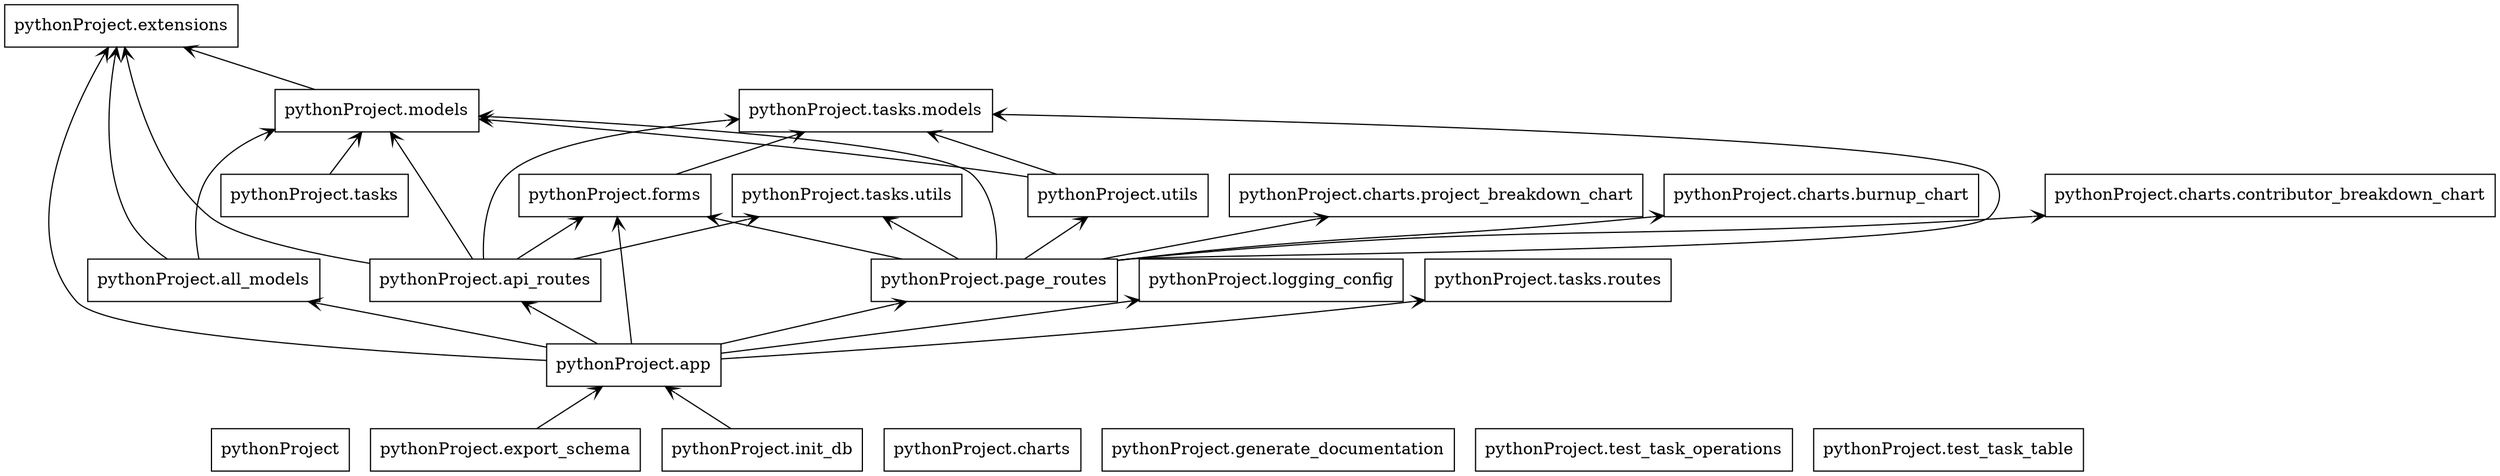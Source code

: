 digraph "packages_root_models" {
rankdir=BT
charset="utf-8"
"pythonProject" [color="black", label=<pythonProject>, shape="box", style="solid"];
"pythonProject.all_models" [color="black", label=<pythonProject.all_models>, shape="box", style="solid"];
"pythonProject.api_routes" [color="black", label=<pythonProject.api_routes>, shape="box", style="solid"];
"pythonProject.app" [color="black", label=<pythonProject.app>, shape="box", style="solid"];
"pythonProject.charts" [color="black", label=<pythonProject.charts>, shape="box", style="solid"];
"pythonProject.charts.burnup_chart" [color="black", label=<pythonProject.charts.burnup_chart>, shape="box", style="solid"];
"pythonProject.charts.contributor_breakdown_chart" [color="black", label=<pythonProject.charts.contributor_breakdown_chart>, shape="box", style="solid"];
"pythonProject.charts.project_breakdown_chart" [color="black", label=<pythonProject.charts.project_breakdown_chart>, shape="box", style="solid"];
"pythonProject.export_schema" [color="black", label=<pythonProject.export_schema>, shape="box", style="solid"];
"pythonProject.extensions" [color="black", label=<pythonProject.extensions>, shape="box", style="solid"];
"pythonProject.forms" [color="black", label=<pythonProject.forms>, shape="box", style="solid"];
"pythonProject.generate_documentation" [color="black", label=<pythonProject.generate_documentation>, shape="box", style="solid"];
"pythonProject.init_db" [color="black", label=<pythonProject.init_db>, shape="box", style="solid"];
"pythonProject.logging_config" [color="black", label=<pythonProject.logging_config>, shape="box", style="solid"];
"pythonProject.models" [color="black", label=<pythonProject.models>, shape="box", style="solid"];
"pythonProject.page_routes" [color="black", label=<pythonProject.page_routes>, shape="box", style="solid"];
"pythonProject.tasks" [color="black", label=<pythonProject.tasks>, shape="box", style="solid"];
"pythonProject.tasks.models" [color="black", label=<pythonProject.tasks.models>, shape="box", style="solid"];
"pythonProject.tasks.routes" [color="black", label=<pythonProject.tasks.routes>, shape="box", style="solid"];
"pythonProject.tasks.utils" [color="black", label=<pythonProject.tasks.utils>, shape="box", style="solid"];
"pythonProject.test_task_operations" [color="black", label=<pythonProject.test_task_operations>, shape="box", style="solid"];
"pythonProject.test_task_table" [color="black", label=<pythonProject.test_task_table>, shape="box", style="solid"];
"pythonProject.utils" [color="black", label=<pythonProject.utils>, shape="box", style="solid"];
"pythonProject.all_models" -> "pythonProject.extensions" [arrowhead="open", arrowtail="none"];
"pythonProject.all_models" -> "pythonProject.models" [arrowhead="open", arrowtail="none"];
"pythonProject.api_routes" -> "pythonProject.extensions" [arrowhead="open", arrowtail="none"];
"pythonProject.api_routes" -> "pythonProject.forms" [arrowhead="open", arrowtail="none"];
"pythonProject.api_routes" -> "pythonProject.models" [arrowhead="open", arrowtail="none"];
"pythonProject.api_routes" -> "pythonProject.tasks.models" [arrowhead="open", arrowtail="none"];
"pythonProject.api_routes" -> "pythonProject.tasks.utils" [arrowhead="open", arrowtail="none"];
"pythonProject.app" -> "pythonProject.all_models" [arrowhead="open", arrowtail="none"];
"pythonProject.app" -> "pythonProject.api_routes" [arrowhead="open", arrowtail="none"];
"pythonProject.app" -> "pythonProject.extensions" [arrowhead="open", arrowtail="none"];
"pythonProject.app" -> "pythonProject.forms" [arrowhead="open", arrowtail="none"];
"pythonProject.app" -> "pythonProject.logging_config" [arrowhead="open", arrowtail="none"];
"pythonProject.app" -> "pythonProject.page_routes" [arrowhead="open", arrowtail="none"];
"pythonProject.app" -> "pythonProject.tasks.routes" [arrowhead="open", arrowtail="none"];
"pythonProject.export_schema" -> "pythonProject.app" [arrowhead="open", arrowtail="none"];
"pythonProject.forms" -> "pythonProject.tasks.models" [arrowhead="open", arrowtail="none"];
"pythonProject.init_db" -> "pythonProject.app" [arrowhead="open", arrowtail="none"];
"pythonProject.models" -> "pythonProject.extensions" [arrowhead="open", arrowtail="none"];
"pythonProject.page_routes" -> "pythonProject.charts.burnup_chart" [arrowhead="open", arrowtail="none"];
"pythonProject.page_routes" -> "pythonProject.charts.contributor_breakdown_chart" [arrowhead="open", arrowtail="none"];
"pythonProject.page_routes" -> "pythonProject.charts.project_breakdown_chart" [arrowhead="open", arrowtail="none"];
"pythonProject.page_routes" -> "pythonProject.forms" [arrowhead="open", arrowtail="none"];
"pythonProject.page_routes" -> "pythonProject.models" [arrowhead="open", arrowtail="none"];
"pythonProject.page_routes" -> "pythonProject.tasks.models" [arrowhead="open", arrowtail="none"];
"pythonProject.page_routes" -> "pythonProject.tasks.utils" [arrowhead="open", arrowtail="none"];
"pythonProject.page_routes" -> "pythonProject.utils" [arrowhead="open", arrowtail="none"];
"pythonProject.tasks" -> "pythonProject.models" [arrowhead="open", arrowtail="none"];
"pythonProject.utils" -> "pythonProject.models" [arrowhead="open", arrowtail="none"];
"pythonProject.utils" -> "pythonProject.tasks.models" [arrowhead="open", arrowtail="none"];
}

